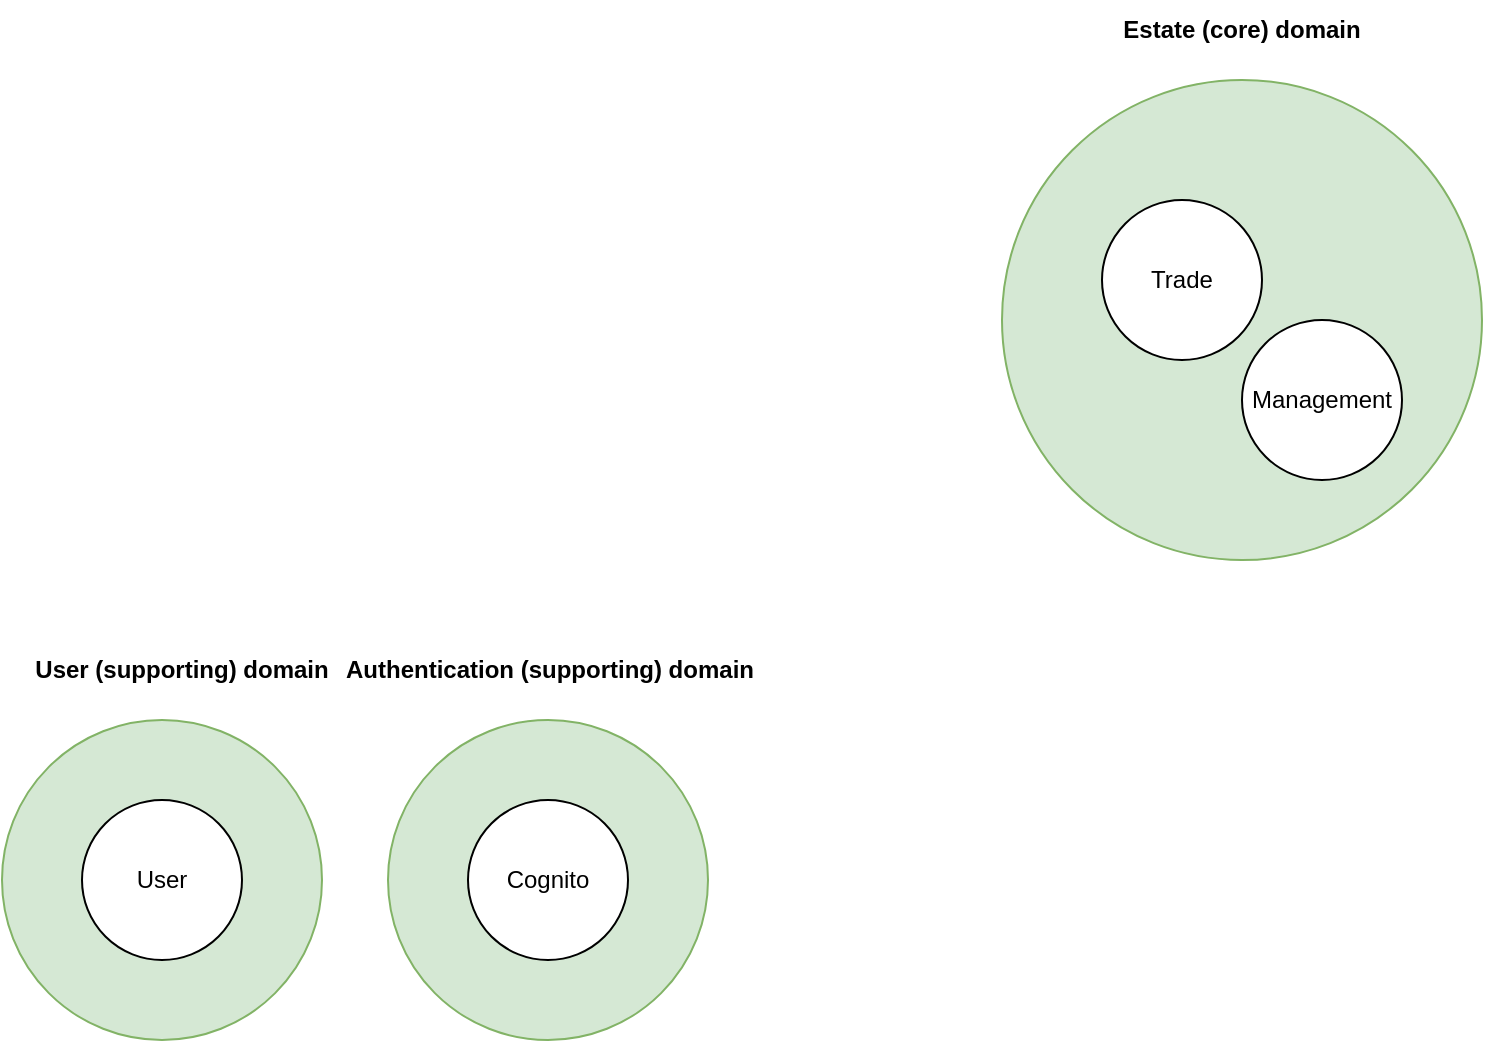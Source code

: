 <mxfile version="20.8.10" type="device"><diagram name="Page-1" id="cVjU8Fw7vYA0iK1DVuXE"><mxGraphModel dx="1050" dy="629" grid="1" gridSize="10" guides="1" tooltips="1" connect="1" arrows="1" fold="1" page="1" pageScale="1" pageWidth="850" pageHeight="1100" math="0" shadow="0"><root><mxCell id="0"/><mxCell id="1" parent="0"/><mxCell id="dm6nGEojDvNo9dbGVnJc-7" value="" style="group" vertex="1" connectable="0" parent="1"><mxGeometry x="540" y="50" width="240" height="280" as="geometry"/></mxCell><mxCell id="dm6nGEojDvNo9dbGVnJc-4" value="" style="group;autosize=1;resizable=0;pointerEvents=0;" vertex="1" connectable="0" parent="dm6nGEojDvNo9dbGVnJc-7"><mxGeometry y="40" width="240" height="240" as="geometry"/></mxCell><mxCell id="dm6nGEojDvNo9dbGVnJc-1" value="" style="ellipse;whiteSpace=wrap;html=1;aspect=fixed;fillColor=#d5e8d4;strokeColor=#82b366;" vertex="1" parent="dm6nGEojDvNo9dbGVnJc-4"><mxGeometry width="240" height="240" as="geometry"/></mxCell><mxCell id="dm6nGEojDvNo9dbGVnJc-2" value="Trade" style="ellipse;whiteSpace=wrap;html=1;aspect=fixed;" vertex="1" parent="dm6nGEojDvNo9dbGVnJc-4"><mxGeometry x="50" y="60" width="80" height="80" as="geometry"/></mxCell><mxCell id="dm6nGEojDvNo9dbGVnJc-3" value="Management" style="ellipse;whiteSpace=wrap;html=1;aspect=fixed;" vertex="1" parent="dm6nGEojDvNo9dbGVnJc-4"><mxGeometry x="120" y="120" width="80" height="80" as="geometry"/></mxCell><mxCell id="dm6nGEojDvNo9dbGVnJc-5" value="&lt;b&gt;Estate (core) domain&lt;/b&gt;" style="text;html=1;strokeColor=none;fillColor=none;align=center;verticalAlign=middle;whiteSpace=wrap;rounded=0;" vertex="1" parent="dm6nGEojDvNo9dbGVnJc-7"><mxGeometry x="50" width="140" height="30" as="geometry"/></mxCell><mxCell id="dm6nGEojDvNo9dbGVnJc-16" value="" style="group" vertex="1" connectable="0" parent="1"><mxGeometry x="40" y="370" width="170" height="200" as="geometry"/></mxCell><mxCell id="dm6nGEojDvNo9dbGVnJc-13" value="&lt;b&gt;User (supporting) domain&lt;/b&gt;" style="text;html=1;strokeColor=none;fillColor=none;align=center;verticalAlign=middle;whiteSpace=wrap;rounded=0;" vertex="1" parent="dm6nGEojDvNo9dbGVnJc-16"><mxGeometry x="10" width="160" height="30" as="geometry"/></mxCell><mxCell id="dm6nGEojDvNo9dbGVnJc-15" value="" style="group" vertex="1" connectable="0" parent="dm6nGEojDvNo9dbGVnJc-16"><mxGeometry y="40" width="160" height="160" as="geometry"/></mxCell><mxCell id="dm6nGEojDvNo9dbGVnJc-10" value="" style="ellipse;whiteSpace=wrap;html=1;aspect=fixed;fillColor=#d5e8d4;strokeColor=#82b366;" vertex="1" parent="dm6nGEojDvNo9dbGVnJc-15"><mxGeometry width="160" height="160" as="geometry"/></mxCell><mxCell id="dm6nGEojDvNo9dbGVnJc-11" value="User" style="ellipse;whiteSpace=wrap;html=1;aspect=fixed;" vertex="1" parent="dm6nGEojDvNo9dbGVnJc-15"><mxGeometry x="40" y="40" width="80" height="80" as="geometry"/></mxCell><mxCell id="dm6nGEojDvNo9dbGVnJc-17" value="" style="group" vertex="1" connectable="0" parent="1"><mxGeometry x="200" y="370" width="230" height="200" as="geometry"/></mxCell><mxCell id="dm6nGEojDvNo9dbGVnJc-18" value="&lt;b&gt;Authentication (supporting) domain&lt;/b&gt;" style="text;html=1;strokeColor=none;fillColor=none;align=center;verticalAlign=middle;whiteSpace=wrap;rounded=0;" vertex="1" parent="dm6nGEojDvNo9dbGVnJc-17"><mxGeometry x="4" width="220" height="30" as="geometry"/></mxCell><mxCell id="dm6nGEojDvNo9dbGVnJc-19" value="" style="group" vertex="1" connectable="0" parent="dm6nGEojDvNo9dbGVnJc-17"><mxGeometry x="33" y="40" width="160" height="160" as="geometry"/></mxCell><mxCell id="dm6nGEojDvNo9dbGVnJc-20" value="" style="ellipse;whiteSpace=wrap;html=1;aspect=fixed;fillColor=#d5e8d4;strokeColor=#82b366;" vertex="1" parent="dm6nGEojDvNo9dbGVnJc-19"><mxGeometry width="160" height="160" as="geometry"/></mxCell><mxCell id="dm6nGEojDvNo9dbGVnJc-21" value="Cognito" style="ellipse;whiteSpace=wrap;html=1;aspect=fixed;" vertex="1" parent="dm6nGEojDvNo9dbGVnJc-19"><mxGeometry x="40" y="40" width="80" height="80" as="geometry"/></mxCell></root></mxGraphModel></diagram></mxfile>